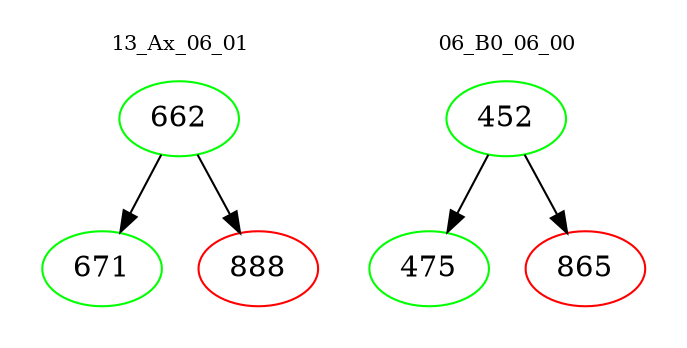 digraph{
subgraph cluster_0 {
color = white
label = "13_Ax_06_01";
fontsize=10;
T0_662 [label="662", color="green"]
T0_662 -> T0_671 [color="black"]
T0_671 [label="671", color="green"]
T0_662 -> T0_888 [color="black"]
T0_888 [label="888", color="red"]
}
subgraph cluster_1 {
color = white
label = "06_B0_06_00";
fontsize=10;
T1_452 [label="452", color="green"]
T1_452 -> T1_475 [color="black"]
T1_475 [label="475", color="green"]
T1_452 -> T1_865 [color="black"]
T1_865 [label="865", color="red"]
}
}
